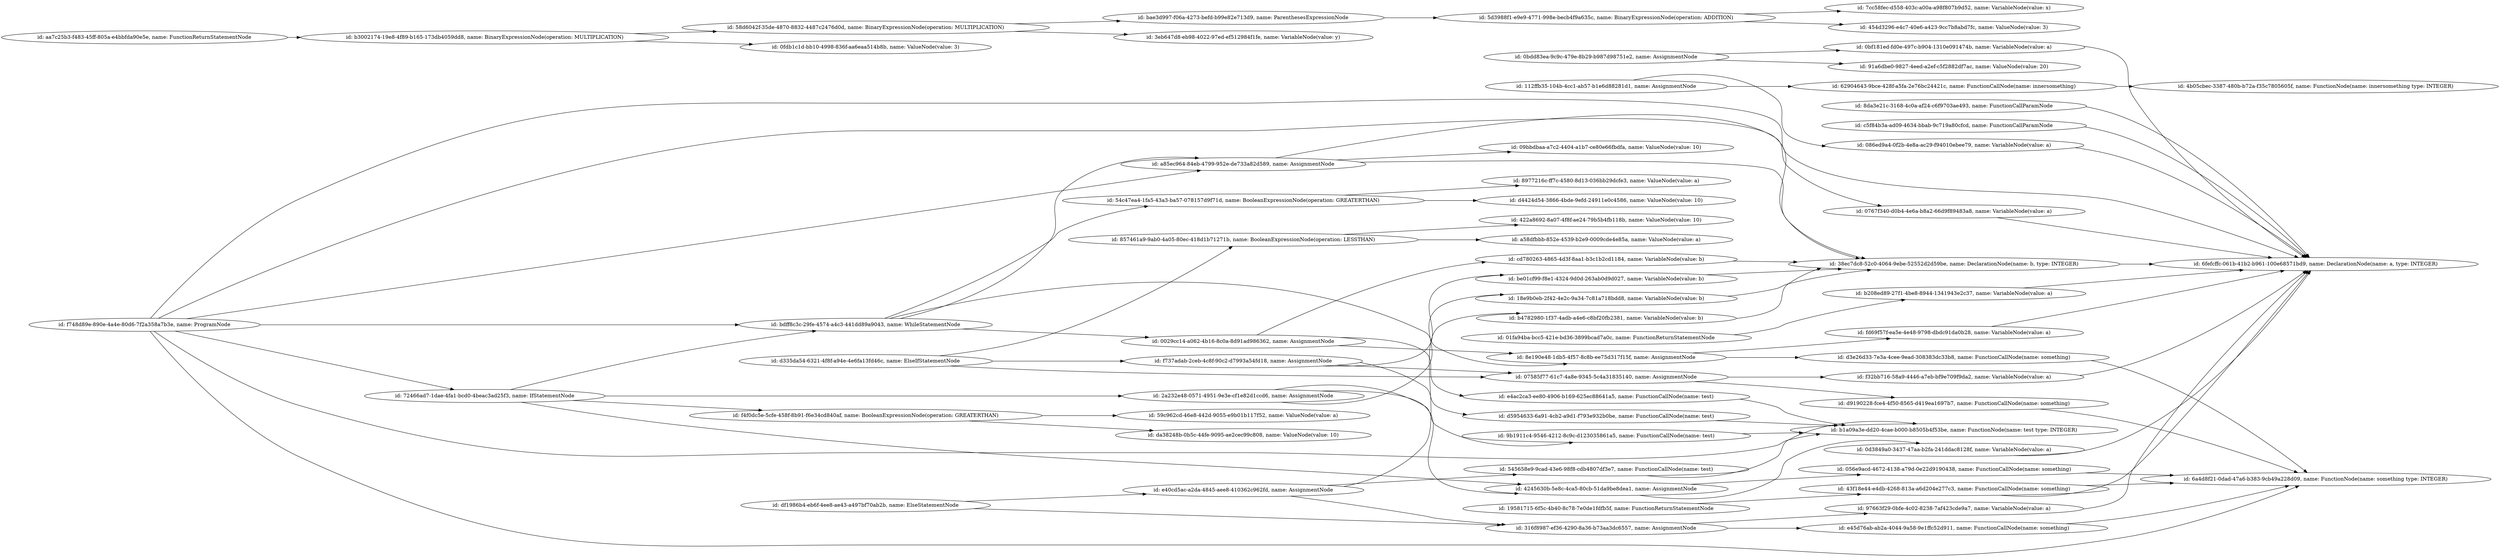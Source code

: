 digraph g {
	rankdir=LR
		"id: e40cd5ac-a2da-4845-aee8-410362c962fd, name: AssignmentNode" -> "id: 316f8987-ef36-4290-8a36-b73aa3dc6557, name: AssignmentNode"
		"id: e40cd5ac-a2da-4845-aee8-410362c962fd, name: AssignmentNode" -> "id: 545658e9-9cad-43e6-98f8-cdb4807df3e7, name: FunctionCallNode(name: test)"
		"id: e40cd5ac-a2da-4845-aee8-410362c962fd, name: AssignmentNode" -> "id: b4782980-1f37-4adb-a4e6-c8bf20fb2381, name: VariableNode(value: b)"
		"id: 62904643-9bce-428f-a5fa-2e76bc24421c, name: FunctionCallNode(name: innersomething)" -> "id: 4b05cbec-3387-480b-b72a-f35c7805605f, name: FunctionNode(name: innersomething type: INTEGER)"
		"id: d335da54-6321-4f8f-a94e-4e6fa13fd46c, name: ElseIfStatementNode" -> "id: 857461a9-9ab0-4a05-80ec-418d1b71271b, name: BooleanExpressionNode(operation: LESSTHAN)"
		"id: d335da54-6321-4f8f-a94e-4e6fa13fd46c, name: ElseIfStatementNode" -> "id: 07585f77-61c7-4a8e-9345-5c4a31835140, name: AssignmentNode"
		"id: d335da54-6321-4f8f-a94e-4e6fa13fd46c, name: ElseIfStatementNode" -> "id: f737adab-2ceb-4c8f-90c2-d7993a54fd18, name: AssignmentNode"
		"id: 8da3e21c-3168-4c0a-af24-c6f9703ae493, name: FunctionCallParamNode" -> "id: 6fefcffc-061b-41b2-b961-100e68571bd9, name: DeclarationNode(name: a, type: INTEGER)"
		"id: 54c47ea4-1fa5-43a3-ba57-078157d9f71d, name: BooleanExpressionNode(operation: GREATERTHAN)" -> "id: 8977216c-ff7c-4580-8d13-036bb29dcfe3, name: ValueNode(value: a)"
		"id: 54c47ea4-1fa5-43a3-ba57-078157d9f71d, name: BooleanExpressionNode(operation: GREATERTHAN)" -> "id: d4424d54-3866-4bde-9efd-24911e0c4586, name: ValueNode(value: 10)"
		"id: 0767f340-d0b4-4e6a-b8a2-66d9f89483a8, name: VariableNode(value: a)" -> "id: 6fefcffc-061b-41b2-b961-100e68571bd9, name: DeclarationNode(name: a, type: INTEGER)"
		"id: 19581715-6f5c-4b40-8c78-7e0de1fdfb5f, name: FunctionReturnStatementNode" -> "id: 43f18e44-e4db-4268-813a-a6d204e277c3, name: FunctionCallNode(name: something)"
		"id: 112ffb35-104b-4cc1-ab57-b1e6d88281d1, name: AssignmentNode" -> "id: 086ed9a4-0f2b-4e8a-ac29-f94010ebee79, name: VariableNode(value: a)"
		"id: 112ffb35-104b-4cc1-ab57-b1e6d88281d1, name: AssignmentNode" -> "id: 62904643-9bce-428f-a5fa-2e76bc24421c, name: FunctionCallNode(name: innersomething)"
		"id: f32bb716-58a9-4446-a7eb-bf9e709f9da2, name: VariableNode(value: a)" -> "id: 6fefcffc-061b-41b2-b961-100e68571bd9, name: DeclarationNode(name: a, type: INTEGER)"
		"id: b208ed89-27f1-4be8-8944-1341943e2c37, name: VariableNode(value: a)" -> "id: 6fefcffc-061b-41b2-b961-100e68571bd9, name: DeclarationNode(name: a, type: INTEGER)"
		"id: 545658e9-9cad-43e6-98f8-cdb4807df3e7, name: FunctionCallNode(name: test)" -> "id: b1a09a3e-dd20-4cae-b000-b8505b4f53be, name: FunctionNode(name: test type: INTEGER)"
		"id: c5f84b3a-ad09-4634-bbab-9c719a80cfcd, name: FunctionCallParamNode" -> "id: 6fefcffc-061b-41b2-b961-100e68571bd9, name: DeclarationNode(name: a, type: INTEGER)"
		"id: f4f0dc5e-5cfe-458f-8b91-f6e34cd840af, name: BooleanExpressionNode(operation: GREATERTHAN)" -> "id: da38248b-0b5c-44fe-9095-ae2cec99c808, name: ValueNode(value: 10)"
		"id: f4f0dc5e-5cfe-458f-8b91-f6e34cd840af, name: BooleanExpressionNode(operation: GREATERTHAN)" -> "id: 59c962cd-46e8-442d-9055-e9b01b117f52, name: ValueNode(value: a)"
		"id: 0d3849a0-3437-47aa-b2fa-241ddac8128f, name: VariableNode(value: a)" -> "id: 6fefcffc-061b-41b2-b961-100e68571bd9, name: DeclarationNode(name: a, type: INTEGER)"
		"id: 0bdd83ea-9c9c-479e-8b29-b987d98751e2, name: AssignmentNode" -> "id: 0bf181ed-fd0e-497c-b904-1310e091474b, name: VariableNode(value: a)"
		"id: 0bdd83ea-9c9c-479e-8b29-b987d98751e2, name: AssignmentNode" -> "id: 91a6dbe0-9827-4eed-a2ef-c5f2882df7ac, name: ValueNode(value: 20)"
		"id: 0029cc14-a062-4b16-8c0a-8d91ad986362, name: AssignmentNode" -> "id: cd780263-4865-4d3f-8aa1-b3c1b2cd1184, name: VariableNode(value: b)"
		"id: 0029cc14-a062-4b16-8c0a-8d91ad986362, name: AssignmentNode" -> "id: 8e190e48-1db5-4f57-8c8b-ee75d317f15f, name: AssignmentNode"
		"id: 0029cc14-a062-4b16-8c0a-8d91ad986362, name: AssignmentNode" -> "id: e4ac2ca3-ee80-4906-b169-625ec88641a5, name: FunctionCallNode(name: test)"
		"id: 316f8987-ef36-4290-8a36-b73aa3dc6557, name: AssignmentNode" -> "id: e45d76ab-ab2a-4044-9a58-9e1ffc52d911, name: FunctionCallNode(name: something)"
		"id: 316f8987-ef36-4290-8a36-b73aa3dc6557, name: AssignmentNode" -> "id: 97663f29-0bfe-4c02-8238-7af423cde9a7, name: VariableNode(value: a)"
		"id: bdff8c3c-29fe-4574-a4c3-441dd89a9043, name: WhileStatementNode" -> "id: a85ec964-84eb-4799-952e-de733a82d589, name: AssignmentNode"
		"id: bdff8c3c-29fe-4574-a4c3-441dd89a9043, name: WhileStatementNode" -> "id: 54c47ea4-1fa5-43a3-ba57-078157d9f71d, name: BooleanExpressionNode(operation: GREATERTHAN)"
		"id: bdff8c3c-29fe-4574-a4c3-441dd89a9043, name: WhileStatementNode" -> "id: 0029cc14-a062-4b16-8c0a-8d91ad986362, name: AssignmentNode"
		"id: bdff8c3c-29fe-4574-a4c3-441dd89a9043, name: WhileStatementNode" -> "id: 8e190e48-1db5-4f57-8c8b-ee75d317f15f, name: AssignmentNode"
		"id: d3e26d33-7e3a-4cee-9ead-308383dc33b8, name: FunctionCallNode(name: something)" -> "id: 6a4d8f21-0dad-47a6-b383-9cb49a228d09, name: FunctionNode(name: something type: INTEGER)"
		"id: f737adab-2ceb-4c8f-90c2-d7993a54fd18, name: AssignmentNode" -> "id: be01cf99-f8e1-4324-9d0d-263ab0d9d027, name: VariableNode(value: b)"
		"id: f737adab-2ceb-4c8f-90c2-d7993a54fd18, name: AssignmentNode" -> "id: 07585f77-61c7-4a8e-9345-5c4a31835140, name: AssignmentNode"
		"id: f737adab-2ceb-4c8f-90c2-d7993a54fd18, name: AssignmentNode" -> "id: d5954633-6a91-4cb2-a9d1-f793e932b0be, name: FunctionCallNode(name: test)"
		"id: cd780263-4865-4d3f-8aa1-b3c1b2cd1184, name: VariableNode(value: b)" -> "id: 38ec7dc8-52c0-4064-9ebe-52552d2d59be, name: DeclarationNode(name: b, type: INTEGER)"
		"id: 01fa94ba-bcc5-421e-bd36-3899bcad7a0c, name: FunctionReturnStatementNode" -> "id: b208ed89-27f1-4be8-8944-1341943e2c37, name: VariableNode(value: a)"
		"id: b3002174-19e8-4f89-b165-173db4059dd8, name: BinaryExpressionNode(operation: MULTIPLICATION)" -> "id: 58d6042f-35de-4870-8832-4487c2476d0d, name: BinaryExpressionNode(operation: MULTIPLICATION)"
		"id: b3002174-19e8-4f89-b165-173db4059dd8, name: BinaryExpressionNode(operation: MULTIPLICATION)" -> "id: 0fdb1c1d-bb10-4998-836f-aa6eaa514b8b, name: ValueNode(value: 3)"
		"id: be01cf99-f8e1-4324-9d0d-263ab0d9d027, name: VariableNode(value: b)" -> "id: 38ec7dc8-52c0-4064-9ebe-52552d2d59be, name: DeclarationNode(name: b, type: INTEGER)"
		"id: 18e9b0eb-2f42-4e2c-9a34-7c81a718bdd8, name: VariableNode(value: b)" -> "id: 38ec7dc8-52c0-4064-9ebe-52552d2d59be, name: DeclarationNode(name: b, type: INTEGER)"
		"id: fd69f57f-ea5e-4e48-9798-dbdc91da0b28, name: VariableNode(value: a)" -> "id: 6fefcffc-061b-41b2-b961-100e68571bd9, name: DeclarationNode(name: a, type: INTEGER)"
		"id: 857461a9-9ab0-4a05-80ec-418d1b71271b, name: BooleanExpressionNode(operation: LESSTHAN)" -> "id: a58dfbbb-852e-4539-b2e9-0009cde4e85a, name: ValueNode(value: a)"
		"id: 857461a9-9ab0-4a05-80ec-418d1b71271b, name: BooleanExpressionNode(operation: LESSTHAN)" -> "id: 422a8692-8a07-4f8f-ae24-79b5b4fb118b, name: ValueNode(value: 10)"
		"id: 8e190e48-1db5-4f57-8c8b-ee75d317f15f, name: AssignmentNode" -> "id: fd69f57f-ea5e-4e48-9798-dbdc91da0b28, name: VariableNode(value: a)"
		"id: 8e190e48-1db5-4f57-8c8b-ee75d317f15f, name: AssignmentNode" -> "id: d3e26d33-7e3a-4cee-9ead-308383dc33b8, name: FunctionCallNode(name: something)"
		"id: 07585f77-61c7-4a8e-9345-5c4a31835140, name: AssignmentNode" -> "id: f32bb716-58a9-4446-a7eb-bf9e709f9da2, name: VariableNode(value: a)"
		"id: 07585f77-61c7-4a8e-9345-5c4a31835140, name: AssignmentNode" -> "id: d9190228-fce4-4f50-8565-d419ea1697b7, name: FunctionCallNode(name: something)"
		"id: 9b1911c4-9546-4212-8c9c-d123035861a5, name: FunctionCallNode(name: test)" -> "id: b1a09a3e-dd20-4cae-b000-b8505b4f53be, name: FunctionNode(name: test type: INTEGER)"
		"id: 72466ad7-1dae-4fa1-bcd0-4beac3ad25f3, name: IfStatementNode" -> "id: f4f0dc5e-5cfe-458f-8b91-f6e34cd840af, name: BooleanExpressionNode(operation: GREATERTHAN)"
		"id: 72466ad7-1dae-4fa1-bcd0-4beac3ad25f3, name: IfStatementNode" -> "id: 4245630b-5e8c-4ca5-80cb-51da9be8dea1, name: AssignmentNode"
		"id: 72466ad7-1dae-4fa1-bcd0-4beac3ad25f3, name: IfStatementNode" -> "id: bdff8c3c-29fe-4574-a4c3-441dd89a9043, name: WhileStatementNode"
		"id: 72466ad7-1dae-4fa1-bcd0-4beac3ad25f3, name: IfStatementNode" -> "id: 2a232e48-0571-4951-9e3e-cf1e82d1ccd6, name: AssignmentNode"
		"id: 4245630b-5e8c-4ca5-80cb-51da9be8dea1, name: AssignmentNode" -> "id: 056e9acd-4672-4138-a79d-0e22d9190438, name: FunctionCallNode(name: something)"
		"id: 4245630b-5e8c-4ca5-80cb-51da9be8dea1, name: AssignmentNode" -> "id: 0d3849a0-3437-47aa-b2fa-241ddac8128f, name: VariableNode(value: a)"
		"id: 2a232e48-0571-4951-9e3e-cf1e82d1ccd6, name: AssignmentNode" -> "id: 18e9b0eb-2f42-4e2c-9a34-7c81a718bdd8, name: VariableNode(value: b)"
		"id: 2a232e48-0571-4951-9e3e-cf1e82d1ccd6, name: AssignmentNode" -> "id: 4245630b-5e8c-4ca5-80cb-51da9be8dea1, name: AssignmentNode"
		"id: 2a232e48-0571-4951-9e3e-cf1e82d1ccd6, name: AssignmentNode" -> "id: 9b1911c4-9546-4212-8c9c-d123035861a5, name: FunctionCallNode(name: test)"
		"id: 0bf181ed-fd0e-497c-b904-1310e091474b, name: VariableNode(value: a)" -> "id: 6fefcffc-061b-41b2-b961-100e68571bd9, name: DeclarationNode(name: a, type: INTEGER)"
		"id: 97663f29-0bfe-4c02-8238-7af423cde9a7, name: VariableNode(value: a)" -> "id: 6fefcffc-061b-41b2-b961-100e68571bd9, name: DeclarationNode(name: a, type: INTEGER)"
		"id: 58d6042f-35de-4870-8832-4487c2476d0d, name: BinaryExpressionNode(operation: MULTIPLICATION)" -> "id: bae3d997-f06a-4273-befd-b99e82e713d9, name: ParenthesesExpressionNode"
		"id: 58d6042f-35de-4870-8832-4487c2476d0d, name: BinaryExpressionNode(operation: MULTIPLICATION)" -> "id: 3eb647d8-eb98-4022-97ed-ef512984f1fe, name: VariableNode(value: y)"
		"id: aa7c25b3-f483-45ff-805a-e4bbfda90e5e, name: FunctionReturnStatementNode" -> "id: b3002174-19e8-4f89-b165-173db4059dd8, name: BinaryExpressionNode(operation: MULTIPLICATION)"
		"id: f748d89e-890e-4a4e-80d6-7f2a358a7b3e, name: ProgramNode" -> "id: a85ec964-84eb-4799-952e-de733a82d589, name: AssignmentNode"
		"id: f748d89e-890e-4a4e-80d6-7f2a358a7b3e, name: ProgramNode" -> "id: b1a09a3e-dd20-4cae-b000-b8505b4f53be, name: FunctionNode(name: test type: INTEGER)"
		"id: f748d89e-890e-4a4e-80d6-7f2a358a7b3e, name: ProgramNode" -> "id: 72466ad7-1dae-4fa1-bcd0-4beac3ad25f3, name: IfStatementNode"
		"id: f748d89e-890e-4a4e-80d6-7f2a358a7b3e, name: ProgramNode" -> "id: 6a4d8f21-0dad-47a6-b383-9cb49a228d09, name: FunctionNode(name: something type: INTEGER)"
		"id: f748d89e-890e-4a4e-80d6-7f2a358a7b3e, name: ProgramNode" -> "id: 38ec7dc8-52c0-4064-9ebe-52552d2d59be, name: DeclarationNode(name: b, type: INTEGER)"
		"id: f748d89e-890e-4a4e-80d6-7f2a358a7b3e, name: ProgramNode" -> "id: 6fefcffc-061b-41b2-b961-100e68571bd9, name: DeclarationNode(name: a, type: INTEGER)"
		"id: f748d89e-890e-4a4e-80d6-7f2a358a7b3e, name: ProgramNode" -> "id: bdff8c3c-29fe-4574-a4c3-441dd89a9043, name: WhileStatementNode"
		"id: b4782980-1f37-4adb-a4e6-c8bf20fb2381, name: VariableNode(value: b)" -> "id: 38ec7dc8-52c0-4064-9ebe-52552d2d59be, name: DeclarationNode(name: b, type: INTEGER)"
		"id: df1986b4-eb6f-4ee8-ae43-a497bf70ab2b, name: ElseStatementNode" -> "id: e40cd5ac-a2da-4845-aee8-410362c962fd, name: AssignmentNode"
		"id: df1986b4-eb6f-4ee8-ae43-a497bf70ab2b, name: ElseStatementNode" -> "id: 316f8987-ef36-4290-8a36-b73aa3dc6557, name: AssignmentNode"
		"id: 43f18e44-e4db-4268-813a-a6d204e277c3, name: FunctionCallNode(name: something)" -> "id: 6a4d8f21-0dad-47a6-b383-9cb49a228d09, name: FunctionNode(name: something type: INTEGER)"
		"id: 43f18e44-e4db-4268-813a-a6d204e277c3, name: FunctionCallNode(name: something)" -> "id: 6fefcffc-061b-41b2-b961-100e68571bd9, name: DeclarationNode(name: a, type: INTEGER)"
		"id: a85ec964-84eb-4799-952e-de733a82d589, name: AssignmentNode" -> "id: 0767f340-d0b4-4e6a-b8a2-66d9f89483a8, name: VariableNode(value: a)"
		"id: a85ec964-84eb-4799-952e-de733a82d589, name: AssignmentNode" -> "id: 38ec7dc8-52c0-4064-9ebe-52552d2d59be, name: DeclarationNode(name: b, type: INTEGER)"
		"id: a85ec964-84eb-4799-952e-de733a82d589, name: AssignmentNode" -> "id: 09bbdbaa-a7c2-4404-a1b7-ce80e66fbdfa, name: ValueNode(value: 10)"
		"id: 056e9acd-4672-4138-a79d-0e22d9190438, name: FunctionCallNode(name: something)" -> "id: 6a4d8f21-0dad-47a6-b383-9cb49a228d09, name: FunctionNode(name: something type: INTEGER)"
		"id: 38ec7dc8-52c0-4064-9ebe-52552d2d59be, name: DeclarationNode(name: b, type: INTEGER)" -> "id: 6fefcffc-061b-41b2-b961-100e68571bd9, name: DeclarationNode(name: a, type: INTEGER)"
		"id: 086ed9a4-0f2b-4e8a-ac29-f94010ebee79, name: VariableNode(value: a)" -> "id: 6fefcffc-061b-41b2-b961-100e68571bd9, name: DeclarationNode(name: a, type: INTEGER)"
		"id: bae3d997-f06a-4273-befd-b99e82e713d9, name: ParenthesesExpressionNode" -> "id: 5d3988f1-e9e9-4771-998e-becb4f9a635c, name: BinaryExpressionNode(operation: ADDITION)"
		"id: e45d76ab-ab2a-4044-9a58-9e1ffc52d911, name: FunctionCallNode(name: something)" -> "id: 6a4d8f21-0dad-47a6-b383-9cb49a228d09, name: FunctionNode(name: something type: INTEGER)"
		"id: e4ac2ca3-ee80-4906-b169-625ec88641a5, name: FunctionCallNode(name: test)" -> "id: b1a09a3e-dd20-4cae-b000-b8505b4f53be, name: FunctionNode(name: test type: INTEGER)"
		"id: d5954633-6a91-4cb2-a9d1-f793e932b0be, name: FunctionCallNode(name: test)" -> "id: b1a09a3e-dd20-4cae-b000-b8505b4f53be, name: FunctionNode(name: test type: INTEGER)"
		"id: d9190228-fce4-4f50-8565-d419ea1697b7, name: FunctionCallNode(name: something)" -> "id: 6a4d8f21-0dad-47a6-b383-9cb49a228d09, name: FunctionNode(name: something type: INTEGER)"
		"id: 5d3988f1-e9e9-4771-998e-becb4f9a635c, name: BinaryExpressionNode(operation: ADDITION)" -> "id: 7cc58fec-d558-403c-a00a-a98f807b9d52, name: VariableNode(value: x)"
		"id: 5d3988f1-e9e9-4771-998e-becb4f9a635c, name: BinaryExpressionNode(operation: ADDITION)" -> "id: 454d3296-e4c7-40e6-a423-9cc7b8abd7fc, name: ValueNode(value: 3)"
}